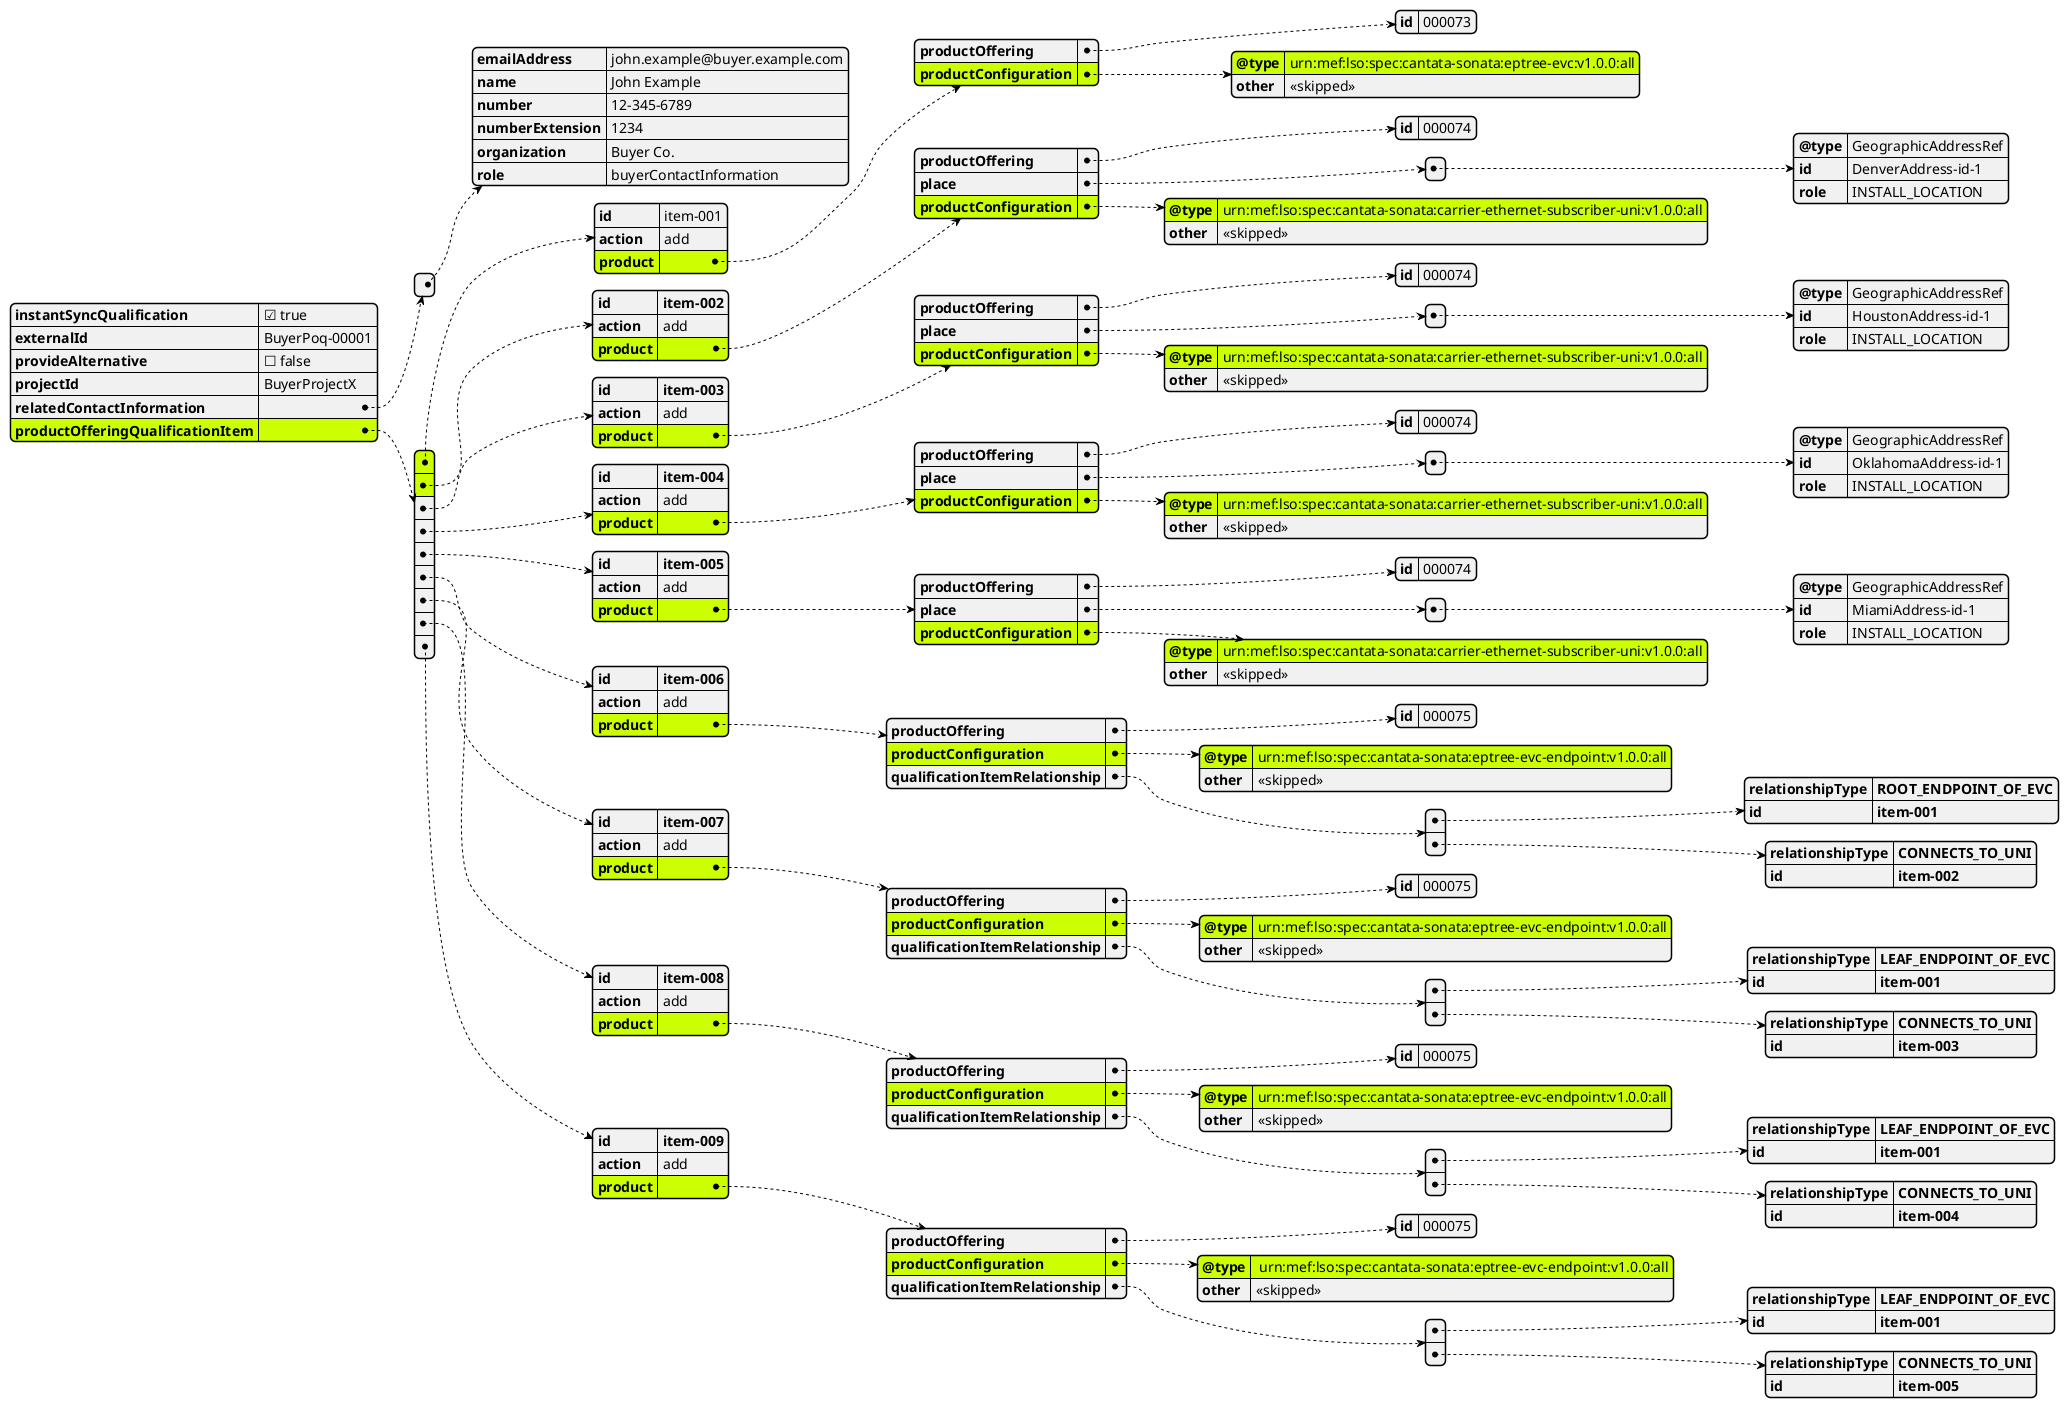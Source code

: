 @startjson
#highlight "productOfferingQualificationItem"
#highlight "productOfferingQualificationItem" / "0" 
#highlight "productOfferingQualificationItem" / "0" / "product" 
#highlight "productOfferingQualificationItem" / "0" / "product" / "productConfiguration" 
#highlight "productOfferingQualificationItem" / "0" / "product" / "productConfiguration" / "@type"
#highlight "productOfferingQualificationItem" / "1" 
#highlight "productOfferingQualificationItem" / "1" / "product" 
#highlight "productOfferingQualificationItem" / "1" / "product" / "productConfiguration" 
#highlight "productOfferingQualificationItem" / "1" / "product" / "productConfiguration" / "@type"
#highlight "productOfferingQualificationItem" / "2" / "product" 
#highlight "productOfferingQualificationItem" / "2" / "product" / "productConfiguration" 
#highlight "productOfferingQualificationItem" / "2" / "product" / "productConfiguration" / "@type"
#highlight "productOfferingQualificationItem" / "3" / "product" 
#highlight "productOfferingQualificationItem" / "3" / "product" / "productConfiguration" 
#highlight "productOfferingQualificationItem" / "3" / "product" / "productConfiguration" / "@type"
#highlight "productOfferingQualificationItem" / "4" / "product" 
#highlight "productOfferingQualificationItem" / "4" / "product" / "productConfiguration" 
#highlight "productOfferingQualificationItem" / "4" / "product" / "productConfiguration" / "@type"
#highlight "productOfferingQualificationItem" / "5" / "product" 
#highlight "productOfferingQualificationItem" / "5" / "product" / "productConfiguration" 
#highlight "productOfferingQualificationItem" / "5" / "product" / "productConfiguration" / "@type"
#highlight "productOfferingQualificationItem" / "6" / "product" 
#highlight "productOfferingQualificationItem" / "6" / "product" / "productConfiguration" 
#highlight "productOfferingQualificationItem" / "6" / "product" / "productConfiguration" / "@type"
#highlight "productOfferingQualificationItem" / "7" / "product" 
#highlight "productOfferingQualificationItem" / "7" / "product" / "productConfiguration" 
#highlight "productOfferingQualificationItem" / "7" / "product" / "productConfiguration" / "@type"
#highlight "productOfferingQualificationItem" / "8" / "product" 
#highlight "productOfferingQualificationItem" / "8" / "product" / "productConfiguration" 
#highlight "productOfferingQualificationItem" / "8" / "product" / "productConfiguration" / "@type"

{
  "instantSyncQualification": true,
  "externalId": "BuyerPoq-00001",
  "provideAlternative": false,
  "projectId": "BuyerProjectX",
  "relatedContactInformation": [
    {
      "emailAddress": "john.example@buyer.example.com",
      "name": "John Example",
      "number": "12-345-6789",
      "numberExtension": "1234",
      "organization": "Buyer Co.",
      "role": "buyerContactInformation"
    }
  ],
  "productOfferingQualificationItem": [
    {
      "id": "item-001",
      "action": "add",
      "product": {
        "productOffering": {
          "id": "000073"
        },
        "productConfiguration": {
          "@type": "urn:mef:lso:spec:cantata-sonata:eptree-evc:v1.0.0:all",
          "other": "<<skipped>>"
        }
      }
    },
  {
      "**id**": "**item-002**",
      "action": "add",
      "product": {
        "productOffering": {
          "id": "000074"
        },
        "place": [
          {
            "@type": "GeographicAddressRef",
            "id": "DenverAddress-id-1",
            "role": "INSTALL_LOCATION"
          }
        ],
        "productConfiguration": {
          "@type": "urn:mef:lso:spec:cantata-sonata:carrier-ethernet-subscriber-uni:v1.0.0:all",
          "other": "<<skipped>>"
        }
      }
    },
    {
      "**id**": "**item-003**",
      "action": "add",
      "product": {
        "productOffering": {
          "id": "000074"
        },
        "place": [
          {
            "@type": "GeographicAddressRef",
            "id": "HoustonAddress-id-1",
            "role": "INSTALL_LOCATION"
          }
        ],
        "productConfiguration": {
          "@type": "urn:mef:lso:spec:cantata-sonata:carrier-ethernet-subscriber-uni:v1.0.0:all",
          "other": "<<skipped>>"
        }
      }
    },
    {
      "**id**": "**item-004**",
      "action": "add",
      "product": {
        "productOffering": {
          "id": "000074"
        },
        "place": [
          {
            "@type": "GeographicAddressRef",
            "id": "OklahomaAddress-id-1",
            "role": "INSTALL_LOCATION"
          }
        ],
        "productConfiguration": {
          "@type": "urn:mef:lso:spec:cantata-sonata:carrier-ethernet-subscriber-uni:v1.0.0:all",
          "other": "<<skipped>>"
        }
      }
    },
        {
      "**id**": "**item-005**",
      "action": "add",
      "product": {
        "productOffering": {
          "id": "000074"
        },
        "place": [
          {
            "@type": "GeographicAddressRef",
            "id": "MiamiAddress-id-1",
            "role": "INSTALL_LOCATION"
          }
        ],
        "productConfiguration": {
          "@type": "urn:mef:lso:spec:cantata-sonata:carrier-ethernet-subscriber-uni:v1.0.0:all",
          "other": "<<skipped>>"
        }
      }
    },
    {
      "**id**": "**item-006**",
      "action": "add",
      "product": {
        "productOffering": {
          "id": "000075"
        },
        "productConfiguration": {
          "@type": "urn:mef:lso:spec:cantata-sonata:eptree-evc-endpoint:v1.0.0:all",
          "other": "<<skipped>>"
        },
        "**qualificationItemRelationship**": [
        {
          "**relationshipType**": "**ROOT_ENDPOINT_OF_EVC**",
          "**id**": "**item-001**"
        },
        {
          "**relationshipType**": "**CONNECTS_TO_UNI**",
          "**id**": "**item-002**"
        }

      ]
      }
    },
    {
      "**id**": "**item-007**",
      "action": "add",
      "product": {
        "productOffering": {
          "id": "000075"
        },
        "productConfiguration": {
          "@type": "urn:mef:lso:spec:cantata-sonata:eptree-evc-endpoint:v1.0.0:all",
          "other": "<<skipped>>"
        },
        "**qualificationItemRelationship**": [
        {
          "**relationshipType**": "**LEAF_ENDPOINT_OF_EVC**",
          "**id**": "**item-001**"
        },
        {
          "**relationshipType**": "**CONNECTS_TO_UNI**",
          "**id**": "**item-003**"
        }
      ]
      }
    },
    {
      "**id**": "**item-008**",
      "action": "add",
      "product": {
        "productOffering": {
          "id": "000075"
        },
        "productConfiguration": {
          "@type": "urn:mef:lso:spec:cantata-sonata:eptree-evc-endpoint:v1.0.0:all",
          "other": "<<skipped>>"
        },
        "**qualificationItemRelationship**": [
        {
          "**relationshipType**": "**LEAF_ENDPOINT_OF_EVC**",
          "**id**": "**item-001**"
        },
        {
          "**relationshipType**": "**CONNECTS_TO_UNI**",
          "**id**": "**item-004**"
        }
      ]
      }
    },
        {
      "**id**": "**item-009**",
      "action": "add",
      "product": {
        "productOffering": {
          "id": "000075"
        },
        "productConfiguration": {
          "@type": " urn:mef:lso:spec:cantata-sonata:eptree-evc-endpoint:v1.0.0:all",
          "other": "<<skipped>>"
        },
        "**qualificationItemRelationship**": [
        {
          "**relationshipType**": "**LEAF_ENDPOINT_OF_EVC**",
          "**id**": "**item-001**"
        },
         {
          "**relationshipType**": "**CONNECTS_TO_UNI**",
          "**id**": "**item-005**"
        }
      ]
      }
    }
  ]
}
@endjson